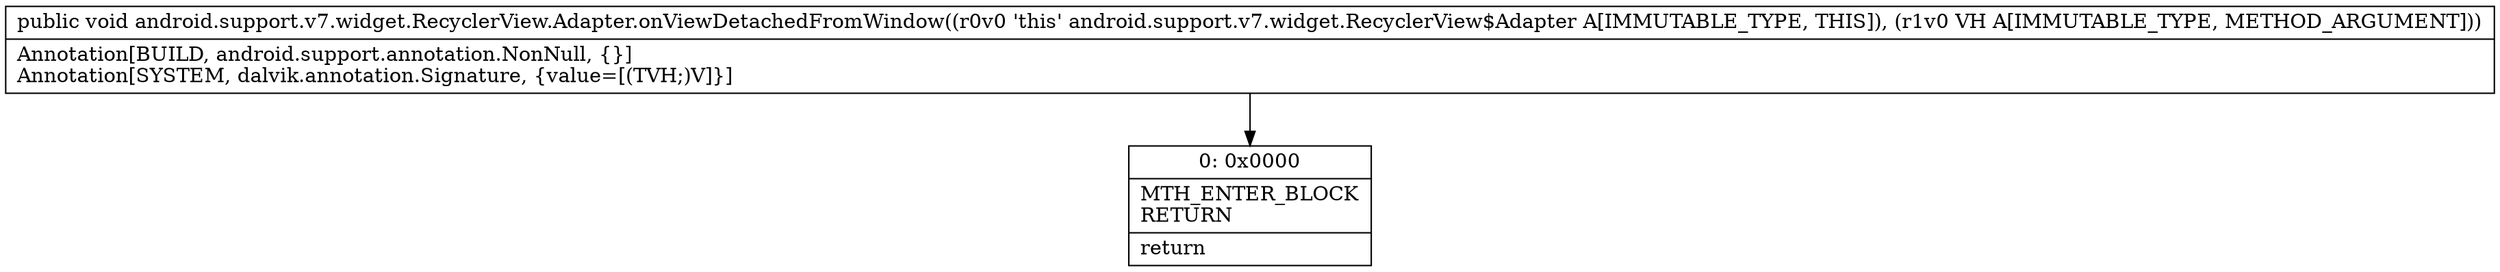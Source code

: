 digraph "CFG forandroid.support.v7.widget.RecyclerView.Adapter.onViewDetachedFromWindow(Landroid\/support\/v7\/widget\/RecyclerView$ViewHolder;)V" {
Node_0 [shape=record,label="{0\:\ 0x0000|MTH_ENTER_BLOCK\lRETURN\l|return\l}"];
MethodNode[shape=record,label="{public void android.support.v7.widget.RecyclerView.Adapter.onViewDetachedFromWindow((r0v0 'this' android.support.v7.widget.RecyclerView$Adapter A[IMMUTABLE_TYPE, THIS]), (r1v0 VH A[IMMUTABLE_TYPE, METHOD_ARGUMENT]))  | Annotation[BUILD, android.support.annotation.NonNull, \{\}]\lAnnotation[SYSTEM, dalvik.annotation.Signature, \{value=[(TVH;)V]\}]\l}"];
MethodNode -> Node_0;
}

